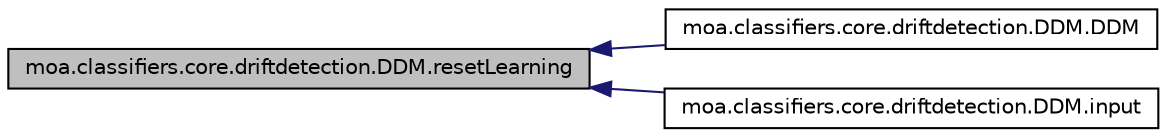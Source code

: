 digraph G
{
  edge [fontname="Helvetica",fontsize="10",labelfontname="Helvetica",labelfontsize="10"];
  node [fontname="Helvetica",fontsize="10",shape=record];
  rankdir=LR;
  Node1 [label="moa.classifiers.core.driftdetection.DDM.resetLearning",height=0.2,width=0.4,color="black", fillcolor="grey75", style="filled" fontcolor="black"];
  Node1 -> Node2 [dir=back,color="midnightblue",fontsize="10",style="solid",fontname="Helvetica"];
  Node2 [label="moa.classifiers.core.driftdetection.DDM.DDM",height=0.2,width=0.4,color="black", fillcolor="white", style="filled",URL="$classmoa_1_1classifiers_1_1core_1_1driftdetection_1_1DDM.html#a9d9893c2d39cc5c9df2cfa3556b88353"];
  Node1 -> Node3 [dir=back,color="midnightblue",fontsize="10",style="solid",fontname="Helvetica"];
  Node3 [label="moa.classifiers.core.driftdetection.DDM.input",height=0.2,width=0.4,color="black", fillcolor="white", style="filled",URL="$classmoa_1_1classifiers_1_1core_1_1driftdetection_1_1DDM.html#aa6c0a60322134d13ce4f93d6272fb0c0",tooltip="Adding a numeric value to the change detector&lt;br&gt; ."];
}
